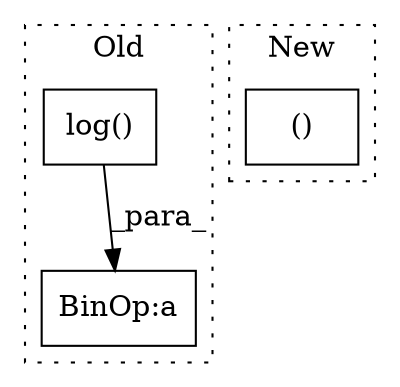 digraph G {
subgraph cluster0 {
1 [label="log()" a="75" s="3268,3295" l="10,1" shape="box"];
3 [label="BinOp:a" a="82" s="3265" l="3" shape="box"];
label = "Old";
style="dotted";
}
subgraph cluster1 {
2 [label="()" a="54" s="2901" l="4" shape="box"];
label = "New";
style="dotted";
}
1 -> 3 [label="_para_"];
}